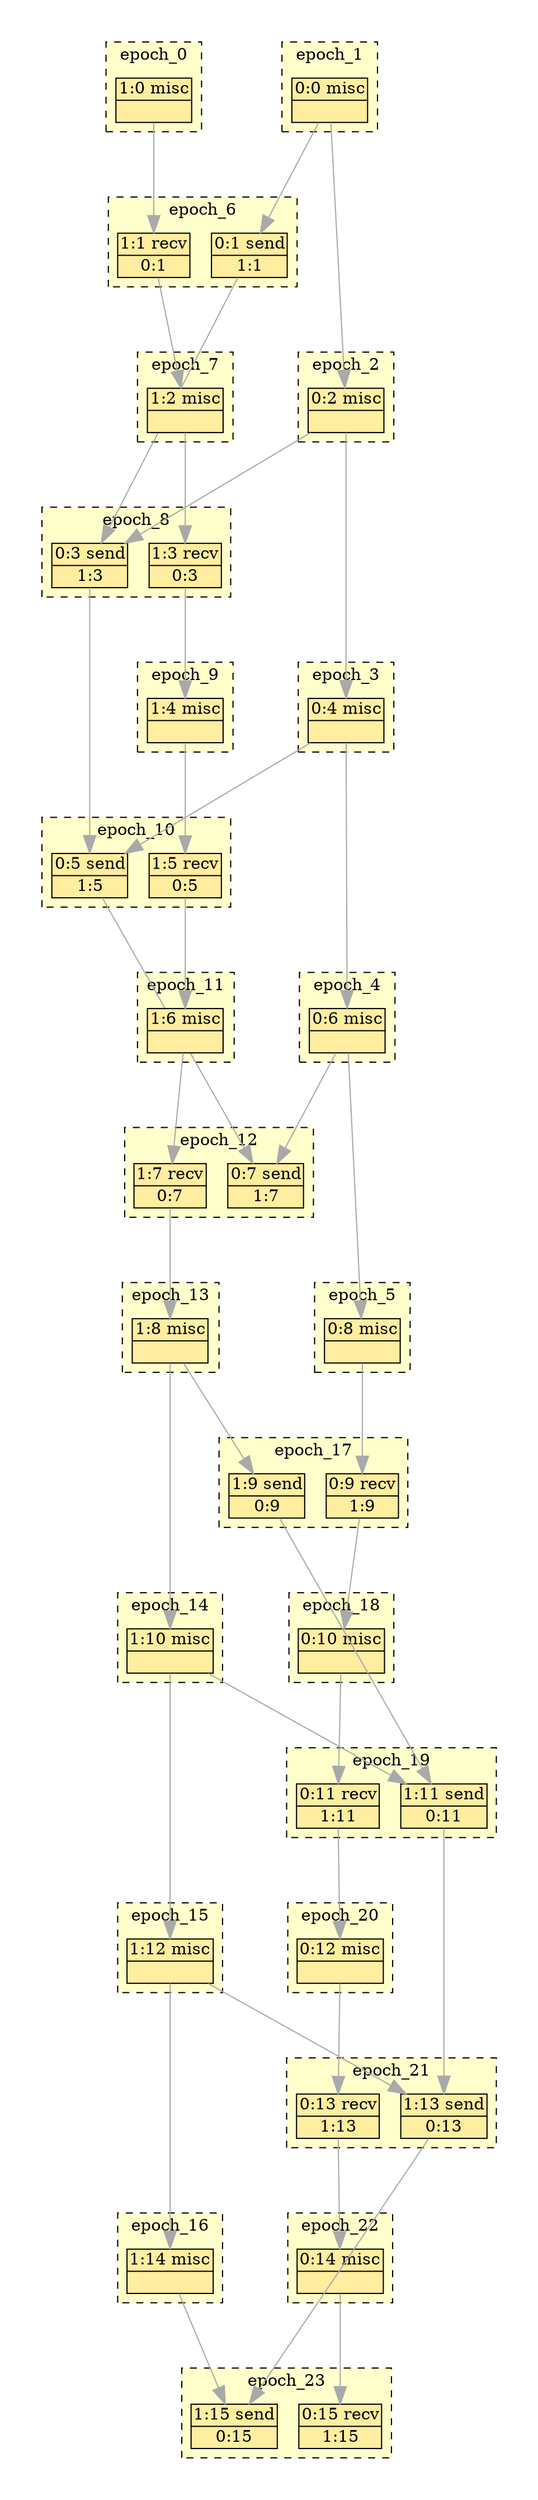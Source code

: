 digraph{node[shape=none margin=0 style=filled colorscheme=ylorrd9 fillcolor=2];compound=true;splines=line;subgraph clusterdummy0_0{style=invis;subgraph clusterdummy0_1{style=invis;subgraph clusterdummy0_2{style=invis;subgraph cluster0{style=dashed;colorscheme=ylorrd9;bgcolor=1;edge[arrowhead=empty];label=epoch_0;16[label=<<table border="0" cellborder="0" cellspacing="0"><tr><td>1:0 misc</td></tr><hr/><tr><td> </td></tr></table>>];}}}}subgraph clusterdummy1_0{style=invis;subgraph clusterdummy1_1{style=invis;subgraph clusterdummy1_2{style=invis;subgraph cluster1{style=dashed;colorscheme=ylorrd9;bgcolor=1;edge[arrowhead=empty];label=epoch_1;0[label=<<table border="0" cellborder="0" cellspacing="0"><tr><td>0:0 misc</td></tr><hr/><tr><td> </td></tr></table>>];}}}}subgraph clusterdummy2_0{style=invis;subgraph clusterdummy2_1{style=invis;subgraph clusterdummy2_2{style=invis;subgraph cluster2{style=dashed;colorscheme=ylorrd9;bgcolor=1;edge[arrowhead=empty];label=epoch_2;2[label=<<table border="0" cellborder="0" cellspacing="0"><tr><td>0:2 misc</td></tr><hr/><tr><td> </td></tr></table>>];}}}}subgraph clusterdummy3_0{style=invis;subgraph clusterdummy3_1{style=invis;subgraph clusterdummy3_2{style=invis;subgraph cluster3{style=dashed;colorscheme=ylorrd9;bgcolor=1;edge[arrowhead=empty];label=epoch_3;4[label=<<table border="0" cellborder="0" cellspacing="0"><tr><td>0:4 misc</td></tr><hr/><tr><td> </td></tr></table>>];}}}}subgraph clusterdummy4_0{style=invis;subgraph clusterdummy4_1{style=invis;subgraph clusterdummy4_2{style=invis;subgraph cluster4{style=dashed;colorscheme=ylorrd9;bgcolor=1;edge[arrowhead=empty];label=epoch_4;6[label=<<table border="0" cellborder="0" cellspacing="0"><tr><td>0:6 misc</td></tr><hr/><tr><td> </td></tr></table>>];}}}}subgraph clusterdummy5_0{style=invis;subgraph clusterdummy5_1{style=invis;subgraph clusterdummy5_2{style=invis;subgraph cluster5{style=dashed;colorscheme=ylorrd9;bgcolor=1;edge[arrowhead=empty];label=epoch_5;8[label=<<table border="0" cellborder="0" cellspacing="0"><tr><td>0:8 misc</td></tr><hr/><tr><td> </td></tr></table>>];}}}}subgraph clusterdummy6_0{style=invis;subgraph clusterdummy6_1{style=invis;subgraph clusterdummy6_2{style=invis;subgraph cluster6{style=dashed;colorscheme=ylorrd9;bgcolor=1;edge[arrowhead=empty];label=epoch_6;1[label=<<table border="0" cellborder="0" cellspacing="0"><tr><td>0:1 send</td></tr><hr/><tr><td> 1:1 </td></tr></table>>];17[label=<<table border="0" cellborder="0" cellspacing="0"><tr><td>1:1 recv</td></tr><hr/><tr><td> 0:1 </td></tr></table>>];}}}}subgraph clusterdummy7_0{style=invis;subgraph clusterdummy7_1{style=invis;subgraph clusterdummy7_2{style=invis;subgraph cluster7{style=dashed;colorscheme=ylorrd9;bgcolor=1;edge[arrowhead=empty];label=epoch_7;18[label=<<table border="0" cellborder="0" cellspacing="0"><tr><td>1:2 misc</td></tr><hr/><tr><td> </td></tr></table>>];}}}}subgraph clusterdummy8_0{style=invis;subgraph clusterdummy8_1{style=invis;subgraph clusterdummy8_2{style=invis;subgraph cluster8{style=dashed;colorscheme=ylorrd9;bgcolor=1;edge[arrowhead=empty];label=epoch_8;3[label=<<table border="0" cellborder="0" cellspacing="0"><tr><td>0:3 send</td></tr><hr/><tr><td> 1:3 </td></tr></table>>];19[label=<<table border="0" cellborder="0" cellspacing="0"><tr><td>1:3 recv</td></tr><hr/><tr><td> 0:3 </td></tr></table>>];}}}}subgraph clusterdummy9_0{style=invis;subgraph clusterdummy9_1{style=invis;subgraph clusterdummy9_2{style=invis;subgraph cluster9{style=dashed;colorscheme=ylorrd9;bgcolor=1;edge[arrowhead=empty];label=epoch_9;20[label=<<table border="0" cellborder="0" cellspacing="0"><tr><td>1:4 misc</td></tr><hr/><tr><td> </td></tr></table>>];}}}}subgraph clusterdummy10_0{style=invis;subgraph clusterdummy10_1{style=invis;subgraph clusterdummy10_2{style=invis;subgraph cluster10{style=dashed;colorscheme=ylorrd9;bgcolor=1;edge[arrowhead=empty];label=epoch_10;5[label=<<table border="0" cellborder="0" cellspacing="0"><tr><td>0:5 send</td></tr><hr/><tr><td> 1:5 </td></tr></table>>];21[label=<<table border="0" cellborder="0" cellspacing="0"><tr><td>1:5 recv</td></tr><hr/><tr><td> 0:5 </td></tr></table>>];}}}}subgraph clusterdummy11_0{style=invis;subgraph clusterdummy11_1{style=invis;subgraph clusterdummy11_2{style=invis;subgraph cluster11{style=dashed;colorscheme=ylorrd9;bgcolor=1;edge[arrowhead=empty];label=epoch_11;22[label=<<table border="0" cellborder="0" cellspacing="0"><tr><td>1:6 misc</td></tr><hr/><tr><td> </td></tr></table>>];}}}}subgraph clusterdummy12_0{style=invis;subgraph clusterdummy12_1{style=invis;subgraph clusterdummy12_2{style=invis;subgraph cluster12{style=dashed;colorscheme=ylorrd9;bgcolor=1;edge[arrowhead=empty];label=epoch_12;7[label=<<table border="0" cellborder="0" cellspacing="0"><tr><td>0:7 send</td></tr><hr/><tr><td> 1:7 </td></tr></table>>];23[label=<<table border="0" cellborder="0" cellspacing="0"><tr><td>1:7 recv</td></tr><hr/><tr><td> 0:7 </td></tr></table>>];}}}}subgraph clusterdummy13_0{style=invis;subgraph clusterdummy13_1{style=invis;subgraph clusterdummy13_2{style=invis;subgraph cluster13{style=dashed;colorscheme=ylorrd9;bgcolor=1;edge[arrowhead=empty];label=epoch_13;24[label=<<table border="0" cellborder="0" cellspacing="0"><tr><td>1:8 misc</td></tr><hr/><tr><td> </td></tr></table>>];}}}}subgraph clusterdummy14_0{style=invis;subgraph clusterdummy14_1{style=invis;subgraph clusterdummy14_2{style=invis;subgraph cluster14{style=dashed;colorscheme=ylorrd9;bgcolor=1;edge[arrowhead=empty];label=epoch_14;26[label=<<table border="0" cellborder="0" cellspacing="0"><tr><td>1:10 misc</td></tr><hr/><tr><td> </td></tr></table>>];}}}}subgraph clusterdummy15_0{style=invis;subgraph clusterdummy15_1{style=invis;subgraph clusterdummy15_2{style=invis;subgraph cluster15{style=dashed;colorscheme=ylorrd9;bgcolor=1;edge[arrowhead=empty];label=epoch_15;28[label=<<table border="0" cellborder="0" cellspacing="0"><tr><td>1:12 misc</td></tr><hr/><tr><td> </td></tr></table>>];}}}}subgraph clusterdummy16_0{style=invis;subgraph clusterdummy16_1{style=invis;subgraph clusterdummy16_2{style=invis;subgraph cluster16{style=dashed;colorscheme=ylorrd9;bgcolor=1;edge[arrowhead=empty];label=epoch_16;30[label=<<table border="0" cellborder="0" cellspacing="0"><tr><td>1:14 misc</td></tr><hr/><tr><td> </td></tr></table>>];}}}}subgraph clusterdummy17_0{style=invis;subgraph clusterdummy17_1{style=invis;subgraph clusterdummy17_2{style=invis;subgraph cluster17{style=dashed;colorscheme=ylorrd9;bgcolor=1;edge[arrowhead=empty];label=epoch_17;9[label=<<table border="0" cellborder="0" cellspacing="0"><tr><td>0:9 recv</td></tr><hr/><tr><td> 1:9 </td></tr></table>>];25[label=<<table border="0" cellborder="0" cellspacing="0"><tr><td>1:9 send</td></tr><hr/><tr><td> 0:9 </td></tr></table>>];}}}}subgraph clusterdummy18_0{style=invis;subgraph clusterdummy18_1{style=invis;subgraph clusterdummy18_2{style=invis;subgraph cluster18{style=dashed;colorscheme=ylorrd9;bgcolor=1;edge[arrowhead=empty];label=epoch_18;10[label=<<table border="0" cellborder="0" cellspacing="0"><tr><td>0:10 misc</td></tr><hr/><tr><td> </td></tr></table>>];}}}}subgraph clusterdummy19_0{style=invis;subgraph clusterdummy19_1{style=invis;subgraph clusterdummy19_2{style=invis;subgraph cluster19{style=dashed;colorscheme=ylorrd9;bgcolor=1;edge[arrowhead=empty];label=epoch_19;11[label=<<table border="0" cellborder="0" cellspacing="0"><tr><td>0:11 recv</td></tr><hr/><tr><td> 1:11 </td></tr></table>>];27[label=<<table border="0" cellborder="0" cellspacing="0"><tr><td>1:11 send</td></tr><hr/><tr><td> 0:11 </td></tr></table>>];}}}}subgraph clusterdummy20_0{style=invis;subgraph clusterdummy20_1{style=invis;subgraph clusterdummy20_2{style=invis;subgraph cluster20{style=dashed;colorscheme=ylorrd9;bgcolor=1;edge[arrowhead=empty];label=epoch_20;12[label=<<table border="0" cellborder="0" cellspacing="0"><tr><td>0:12 misc</td></tr><hr/><tr><td> </td></tr></table>>];}}}}subgraph clusterdummy21_0{style=invis;subgraph clusterdummy21_1{style=invis;subgraph clusterdummy21_2{style=invis;subgraph cluster21{style=dashed;colorscheme=ylorrd9;bgcolor=1;edge[arrowhead=empty];label=epoch_21;13[label=<<table border="0" cellborder="0" cellspacing="0"><tr><td>0:13 recv</td></tr><hr/><tr><td> 1:13 </td></tr></table>>];29[label=<<table border="0" cellborder="0" cellspacing="0"><tr><td>1:13 send</td></tr><hr/><tr><td> 0:13 </td></tr></table>>];}}}}subgraph clusterdummy22_0{style=invis;subgraph clusterdummy22_1{style=invis;subgraph clusterdummy22_2{style=invis;subgraph cluster22{style=dashed;colorscheme=ylorrd9;bgcolor=1;edge[arrowhead=empty];label=epoch_22;14[label=<<table border="0" cellborder="0" cellspacing="0"><tr><td>0:14 misc</td></tr><hr/><tr><td> </td></tr></table>>];}}}}subgraph clusterdummy23_0{style=invis;subgraph clusterdummy23_1{style=invis;subgraph clusterdummy23_2{style=invis;subgraph cluster23{style=dashed;colorscheme=ylorrd9;bgcolor=1;edge[arrowhead=empty];label=epoch_23;15[label=<<table border="0" cellborder="0" cellspacing="0"><tr><td>0:15 recv</td></tr><hr/><tr><td> 1:15 </td></tr></table>>];31[label=<<table border="0" cellborder="0" cellspacing="0"><tr><td>1:15 send</td></tr><hr/><tr><td> 0:15 </td></tr></table>>];}}}}subgraph clusterdummy24_0{style=invis;subgraph clusterdummy24_1{style=invis;subgraph clusterdummy24_2{style=invis;subgraph cluster24{style=dashed;colorscheme=ylorrd9;bgcolor=1;edge[arrowhead=empty];label=epoch_24;}}}}subgraph{edge[color=darkgray arrowsize=1.5];0->1;0->2;2->3;1->3;2->4;4->5;3->5;4->6;6->7;5->7;6->8;8->9;9->10;10->11;11->12;12->13;13->14;14->15;16->17;17->18;18->19;19->20;20->21;21->22;22->23;23->24;24->25;24->26;26->27;25->27;26->28;28->29;27->29;28->30;30->31;29->31;}}